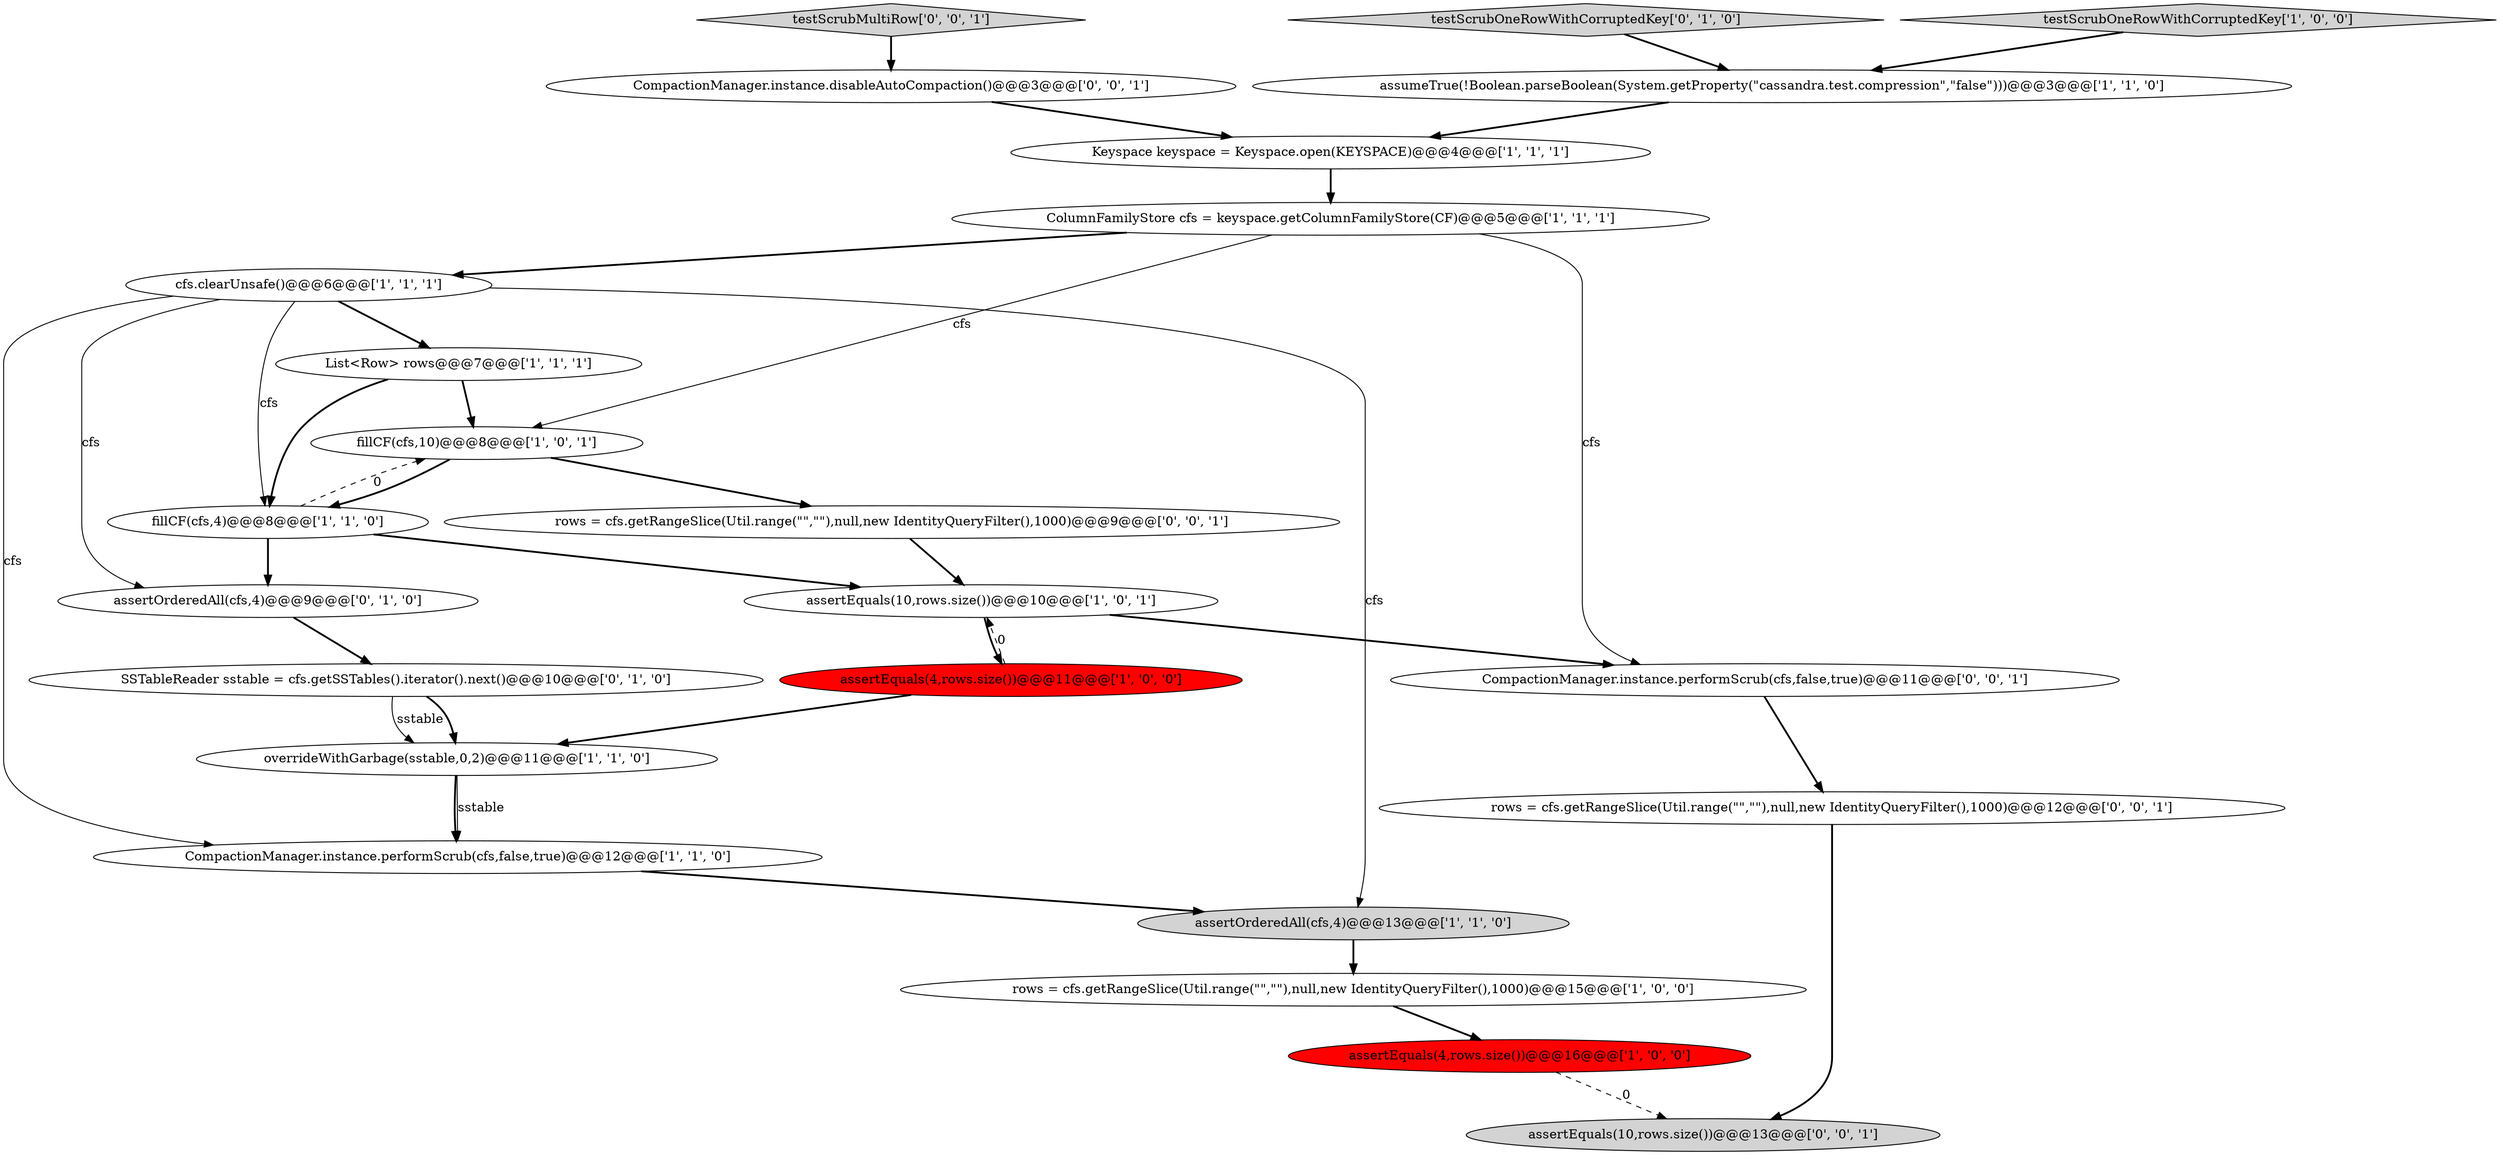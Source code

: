 digraph {
11 [style = filled, label = "List<Row> rows@@@7@@@['1', '1', '1']", fillcolor = white, shape = ellipse image = "AAA0AAABBB1BBB"];
13 [style = filled, label = "assertOrderedAll(cfs,4)@@@13@@@['1', '1', '0']", fillcolor = lightgray, shape = ellipse image = "AAA0AAABBB1BBB"];
18 [style = filled, label = "CompactionManager.instance.disableAutoCompaction()@@@3@@@['0', '0', '1']", fillcolor = white, shape = ellipse image = "AAA0AAABBB3BBB"];
6 [style = filled, label = "Keyspace keyspace = Keyspace.open(KEYSPACE)@@@4@@@['1', '1', '1']", fillcolor = white, shape = ellipse image = "AAA0AAABBB1BBB"];
22 [style = filled, label = "rows = cfs.getRangeSlice(Util.range(\"\",\"\"),null,new IdentityQueryFilter(),1000)@@@9@@@['0', '0', '1']", fillcolor = white, shape = ellipse image = "AAA0AAABBB3BBB"];
17 [style = filled, label = "testScrubOneRowWithCorruptedKey['0', '1', '0']", fillcolor = lightgray, shape = diamond image = "AAA0AAABBB2BBB"];
15 [style = filled, label = "SSTableReader sstable = cfs.getSSTables().iterator().next()@@@10@@@['0', '1', '0']", fillcolor = white, shape = ellipse image = "AAA0AAABBB2BBB"];
14 [style = filled, label = "rows = cfs.getRangeSlice(Util.range(\"\",\"\"),null,new IdentityQueryFilter(),1000)@@@15@@@['1', '0', '0']", fillcolor = white, shape = ellipse image = "AAA0AAABBB1BBB"];
7 [style = filled, label = "CompactionManager.instance.performScrub(cfs,false,true)@@@12@@@['1', '1', '0']", fillcolor = white, shape = ellipse image = "AAA0AAABBB1BBB"];
1 [style = filled, label = "assertEquals(4,rows.size())@@@16@@@['1', '0', '0']", fillcolor = red, shape = ellipse image = "AAA1AAABBB1BBB"];
4 [style = filled, label = "testScrubOneRowWithCorruptedKey['1', '0', '0']", fillcolor = lightgray, shape = diamond image = "AAA0AAABBB1BBB"];
0 [style = filled, label = "assertEquals(10,rows.size())@@@10@@@['1', '0', '1']", fillcolor = white, shape = ellipse image = "AAA0AAABBB1BBB"];
21 [style = filled, label = "assertEquals(10,rows.size())@@@13@@@['0', '0', '1']", fillcolor = lightgray, shape = ellipse image = "AAA0AAABBB3BBB"];
19 [style = filled, label = "testScrubMultiRow['0', '0', '1']", fillcolor = lightgray, shape = diamond image = "AAA0AAABBB3BBB"];
20 [style = filled, label = "rows = cfs.getRangeSlice(Util.range(\"\",\"\"),null,new IdentityQueryFilter(),1000)@@@12@@@['0', '0', '1']", fillcolor = white, shape = ellipse image = "AAA0AAABBB3BBB"];
8 [style = filled, label = "assertEquals(4,rows.size())@@@11@@@['1', '0', '0']", fillcolor = red, shape = ellipse image = "AAA1AAABBB1BBB"];
5 [style = filled, label = "fillCF(cfs,10)@@@8@@@['1', '0', '1']", fillcolor = white, shape = ellipse image = "AAA0AAABBB1BBB"];
16 [style = filled, label = "assertOrderedAll(cfs,4)@@@9@@@['0', '1', '0']", fillcolor = white, shape = ellipse image = "AAA0AAABBB2BBB"];
9 [style = filled, label = "assumeTrue(!Boolean.parseBoolean(System.getProperty(\"cassandra.test.compression\",\"false\")))@@@3@@@['1', '1', '0']", fillcolor = white, shape = ellipse image = "AAA0AAABBB1BBB"];
2 [style = filled, label = "ColumnFamilyStore cfs = keyspace.getColumnFamilyStore(CF)@@@5@@@['1', '1', '1']", fillcolor = white, shape = ellipse image = "AAA0AAABBB1BBB"];
10 [style = filled, label = "cfs.clearUnsafe()@@@6@@@['1', '1', '1']", fillcolor = white, shape = ellipse image = "AAA0AAABBB1BBB"];
23 [style = filled, label = "CompactionManager.instance.performScrub(cfs,false,true)@@@11@@@['0', '0', '1']", fillcolor = white, shape = ellipse image = "AAA0AAABBB3BBB"];
3 [style = filled, label = "fillCF(cfs,4)@@@8@@@['1', '1', '0']", fillcolor = white, shape = ellipse image = "AAA0AAABBB1BBB"];
12 [style = filled, label = "overrideWithGarbage(sstable,0,2)@@@11@@@['1', '1', '0']", fillcolor = white, shape = ellipse image = "AAA0AAABBB1BBB"];
7->13 [style = bold, label=""];
5->3 [style = bold, label=""];
4->9 [style = bold, label=""];
16->15 [style = bold, label=""];
10->3 [style = solid, label="cfs"];
3->5 [style = dashed, label="0"];
10->7 [style = solid, label="cfs"];
23->20 [style = bold, label=""];
19->18 [style = bold, label=""];
17->9 [style = bold, label=""];
12->7 [style = solid, label="sstable"];
1->21 [style = dashed, label="0"];
3->16 [style = bold, label=""];
10->16 [style = solid, label="cfs"];
2->10 [style = bold, label=""];
8->0 [style = dashed, label="0"];
12->7 [style = bold, label=""];
14->1 [style = bold, label=""];
3->0 [style = bold, label=""];
9->6 [style = bold, label=""];
2->5 [style = solid, label="cfs"];
6->2 [style = bold, label=""];
20->21 [style = bold, label=""];
10->13 [style = solid, label="cfs"];
15->12 [style = solid, label="sstable"];
2->23 [style = solid, label="cfs"];
11->5 [style = bold, label=""];
22->0 [style = bold, label=""];
0->23 [style = bold, label=""];
11->3 [style = bold, label=""];
18->6 [style = bold, label=""];
0->8 [style = bold, label=""];
15->12 [style = bold, label=""];
5->22 [style = bold, label=""];
13->14 [style = bold, label=""];
8->12 [style = bold, label=""];
10->11 [style = bold, label=""];
}

